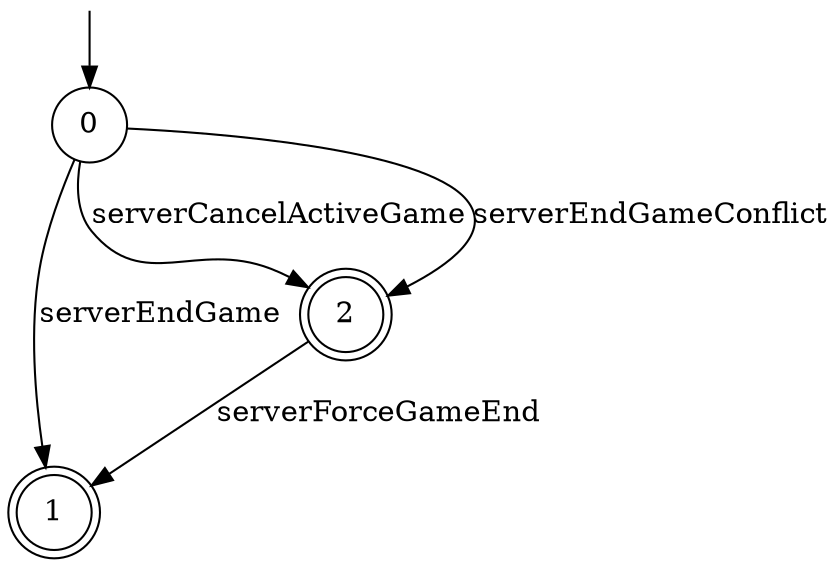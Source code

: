 digraph g {

	s0 [shape="circle" label="0"];
	s1 [shape="doublecircle" label="1"];
	s2 [shape="doublecircle" label="2"];
	s0 -> s2 [label="serverCancelActiveGame"];
	s0 -> s1 [label="serverEndGame"];
	s0 -> s2 [label="serverEndGameConflict"];
	s2 -> s1 [label="serverForceGameEnd"];

__start0 [label="" shape="none" width="0" height="0"];
__start0 -> s0;

}
